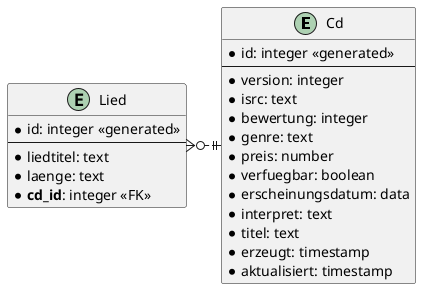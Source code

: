 @startuml ER-Diagramm

entity "Cd" {
    *id: integer <<generated>>
    --
    *version: integer
    *isrc: text
    *bewertung: integer
    *genre: text
    *preis: number
    *verfuegbar: boolean
    *erscheinungsdatum: data
    *interpret: text
    *titel: text
    *erzeugt: timestamp
    *aktualisiert: timestamp
}

entity "Lied" {
    *id: integer <<generated>>
    --
    *liedtitel: text
    *laenge: text
    * **cd_id**: integer <<FK>>
}

Cd ||.left.o{ Lied

@enduml ER-Diagramm